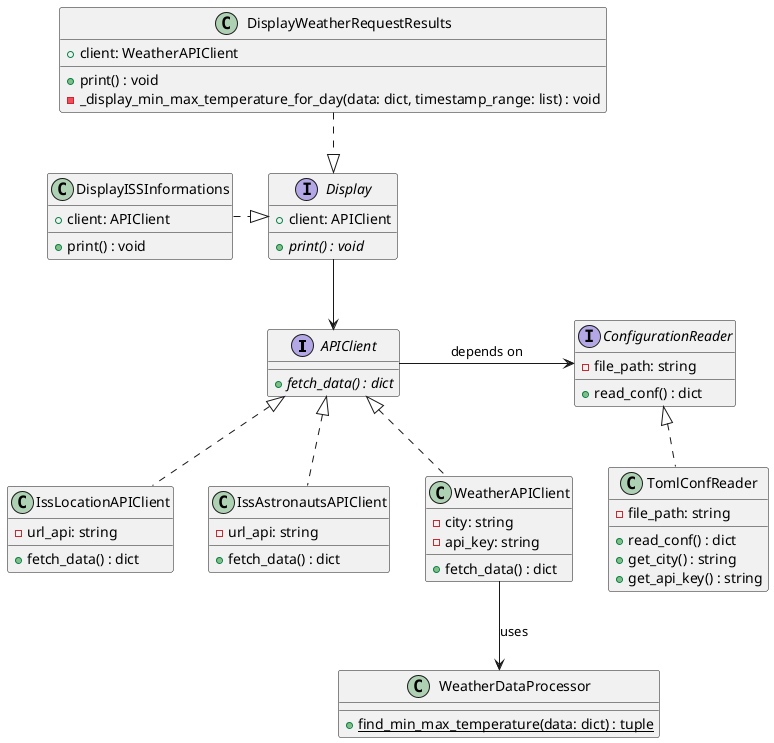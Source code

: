 @startuml
' Abstract base class
interface APIClient {
  + {abstract} fetch_data() : dict
}

' Display interfaces
interface Display {
  + client: APIClient
  + {abstract} print() : void
}

' Configuration
interface ConfigurationReader {
  - file_path: string
  + read_conf() : dict
}

' API Clients
class IssLocationAPIClient {
  - url_api: string
  + fetch_data() : dict
}

class IssAstronautsAPIClient {
  - url_api: string
  + fetch_data() : dict
}

class WeatherAPIClient {
  - city: string
  - api_key: string
  + fetch_data() : dict
}

class WeatherDataProcessor {
  + {static} find_min_max_temperature(data: dict) : tuple
}

class DisplayISSInformations {
  + client: APIClient
  + print() : void
}

class DisplayWeatherRequestResults {
  + client: WeatherAPIClient
  + print() : void
  - _display_min_max_temperature_for_day(data: dict, timestamp_range: list) : void
}

class TomlConfReader {
  - file_path: string
  + read_conf() : dict
  + get_city() : string
  + get_api_key() : string
}

' Relationships
Display -down-> APIClient

ConfigurationReader <|.. TomlConfReader
ConfigurationReader <-left- APIClient : depends on
APIClient <|.. IssLocationAPIClient
APIClient <|.. WeatherAPIClient
APIClient <|.. IssAstronautsAPIClient

Display <|.left. DisplayISSInformations
Display <|.up. DisplayWeatherRequestResults

WeatherAPIClient --> WeatherDataProcessor : uses
@enduml
